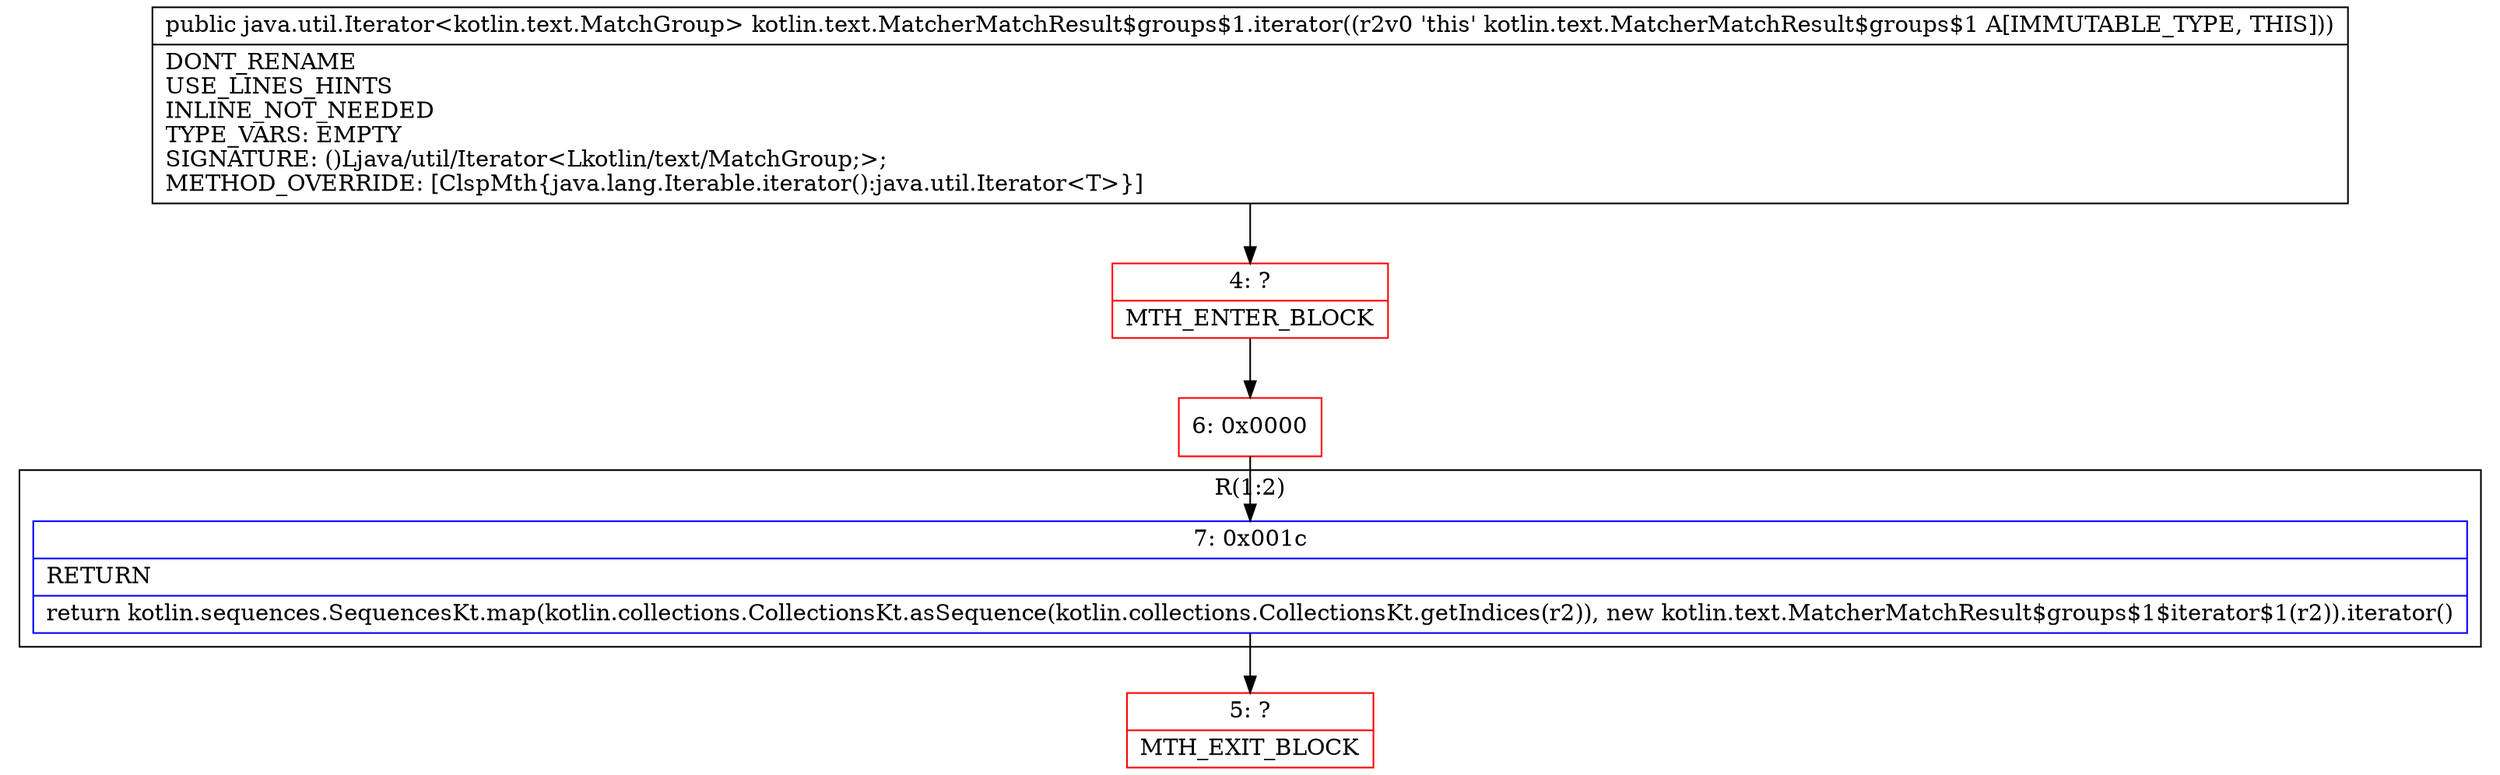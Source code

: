 digraph "CFG forkotlin.text.MatcherMatchResult$groups$1.iterator()Ljava\/util\/Iterator;" {
subgraph cluster_Region_1114087013 {
label = "R(1:2)";
node [shape=record,color=blue];
Node_7 [shape=record,label="{7\:\ 0x001c|RETURN\l|return kotlin.sequences.SequencesKt.map(kotlin.collections.CollectionsKt.asSequence(kotlin.collections.CollectionsKt.getIndices(r2)), new kotlin.text.MatcherMatchResult$groups$1$iterator$1(r2)).iterator()\l}"];
}
Node_4 [shape=record,color=red,label="{4\:\ ?|MTH_ENTER_BLOCK\l}"];
Node_6 [shape=record,color=red,label="{6\:\ 0x0000}"];
Node_5 [shape=record,color=red,label="{5\:\ ?|MTH_EXIT_BLOCK\l}"];
MethodNode[shape=record,label="{public java.util.Iterator\<kotlin.text.MatchGroup\> kotlin.text.MatcherMatchResult$groups$1.iterator((r2v0 'this' kotlin.text.MatcherMatchResult$groups$1 A[IMMUTABLE_TYPE, THIS]))  | DONT_RENAME\lUSE_LINES_HINTS\lINLINE_NOT_NEEDED\lTYPE_VARS: EMPTY\lSIGNATURE: ()Ljava\/util\/Iterator\<Lkotlin\/text\/MatchGroup;\>;\lMETHOD_OVERRIDE: [ClspMth\{java.lang.Iterable.iterator():java.util.Iterator\<T\>\}]\l}"];
MethodNode -> Node_4;Node_7 -> Node_5;
Node_4 -> Node_6;
Node_6 -> Node_7;
}

